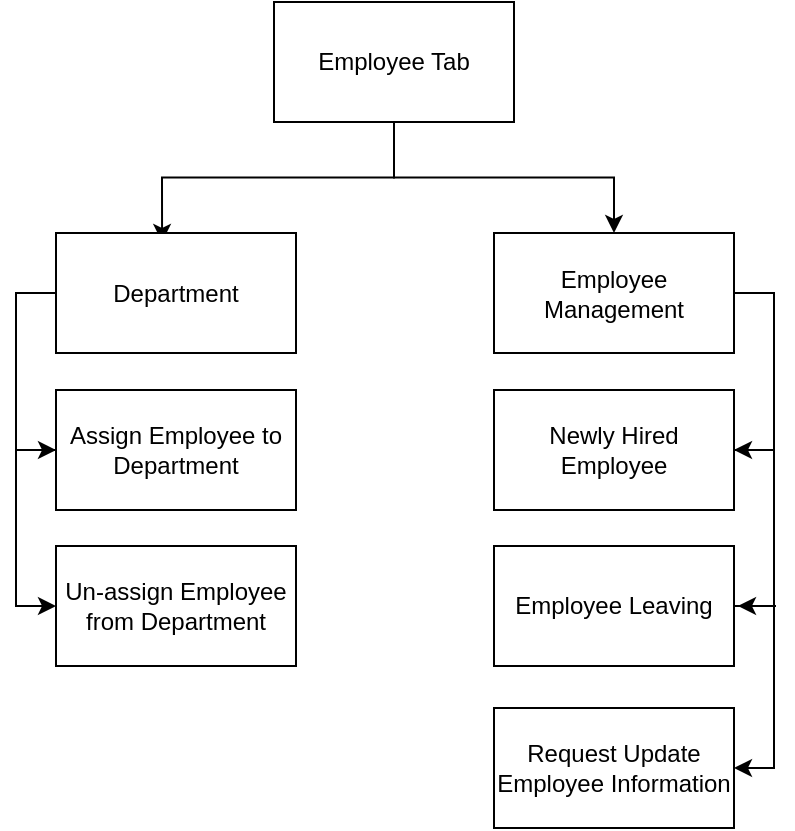 <mxfile version="12.3.2" type="device" pages="1"><diagram id="CzQbxofmVRt_8BXUxn0i" name="Page-1"><mxGraphModel dx="846" dy="494" grid="0" gridSize="10" guides="1" tooltips="1" connect="1" arrows="1" fold="1" page="1" pageScale="1" pageWidth="850" pageHeight="1100" math="0" shadow="0"><root><mxCell id="0"/><mxCell id="1" parent="0"/><mxCell id="nsee_SdFIiUHv1JzoeEc-11" style="edgeStyle=orthogonalEdgeStyle;rounded=0;orthogonalLoop=1;jettySize=auto;html=1;exitX=0.5;exitY=1;exitDx=0;exitDy=0;entryX=0.442;entryY=0.075;entryDx=0;entryDy=0;entryPerimeter=0;" parent="1" source="nsee_SdFIiUHv1JzoeEc-1" target="nsee_SdFIiUHv1JzoeEc-2" edge="1"><mxGeometry relative="1" as="geometry"/></mxCell><mxCell id="nsee_SdFIiUHv1JzoeEc-12" style="edgeStyle=orthogonalEdgeStyle;rounded=0;orthogonalLoop=1;jettySize=auto;html=1;" parent="1" source="nsee_SdFIiUHv1JzoeEc-1" target="nsee_SdFIiUHv1JzoeEc-3" edge="1"><mxGeometry relative="1" as="geometry"/></mxCell><mxCell id="nsee_SdFIiUHv1JzoeEc-1" value="Employee Tab" style="rounded=0;whiteSpace=wrap;html=1;" parent="1" vertex="1"><mxGeometry x="375" y="86" width="120" height="60" as="geometry"/></mxCell><mxCell id="nsee_SdFIiUHv1JzoeEc-19" style="edgeStyle=orthogonalEdgeStyle;rounded=0;orthogonalLoop=1;jettySize=auto;html=1;exitX=0;exitY=0.5;exitDx=0;exitDy=0;entryX=0;entryY=0.5;entryDx=0;entryDy=0;" parent="1" source="nsee_SdFIiUHv1JzoeEc-2" target="nsee_SdFIiUHv1JzoeEc-4" edge="1"><mxGeometry relative="1" as="geometry"/></mxCell><mxCell id="nsee_SdFIiUHv1JzoeEc-2" value="Department" style="rounded=0;whiteSpace=wrap;html=1;" parent="1" vertex="1"><mxGeometry x="266" y="201.5" width="120" height="60" as="geometry"/></mxCell><mxCell id="nsee_SdFIiUHv1JzoeEc-16" style="edgeStyle=orthogonalEdgeStyle;rounded=0;orthogonalLoop=1;jettySize=auto;html=1;exitX=1;exitY=0.5;exitDx=0;exitDy=0;entryX=1;entryY=0.5;entryDx=0;entryDy=0;" parent="1" source="nsee_SdFIiUHv1JzoeEc-3" target="nsee_SdFIiUHv1JzoeEc-10" edge="1"><mxGeometry relative="1" as="geometry"/></mxCell><mxCell id="nsee_SdFIiUHv1JzoeEc-3" value="Employee Management" style="rounded=0;whiteSpace=wrap;html=1;" parent="1" vertex="1"><mxGeometry x="485" y="201.5" width="120" height="60" as="geometry"/></mxCell><mxCell id="nsee_SdFIiUHv1JzoeEc-20" style="edgeStyle=orthogonalEdgeStyle;rounded=0;orthogonalLoop=1;jettySize=auto;html=1;entryX=0;entryY=0.5;entryDx=0;entryDy=0;" parent="1" source="nsee_SdFIiUHv1JzoeEc-4" target="nsee_SdFIiUHv1JzoeEc-5" edge="1"><mxGeometry relative="1" as="geometry"><Array as="points"><mxPoint x="246" y="310"/><mxPoint x="246" y="388"/></Array></mxGeometry></mxCell><mxCell id="nsee_SdFIiUHv1JzoeEc-4" value="Assign Employee to Department" style="rounded=0;whiteSpace=wrap;html=1;" parent="1" vertex="1"><mxGeometry x="266" y="280" width="120" height="60" as="geometry"/></mxCell><mxCell id="nsee_SdFIiUHv1JzoeEc-5" value="Un-assign Employee from Department" style="rounded=0;whiteSpace=wrap;html=1;" parent="1" vertex="1"><mxGeometry x="266" y="358" width="120" height="60" as="geometry"/></mxCell><mxCell id="nsee_SdFIiUHv1JzoeEc-8" value="Newly Hired Employee" style="rounded=0;whiteSpace=wrap;html=1;" parent="1" vertex="1"><mxGeometry x="485" y="280" width="120" height="60" as="geometry"/></mxCell><mxCell id="nsee_SdFIiUHv1JzoeEc-18" style="edgeStyle=orthogonalEdgeStyle;rounded=0;orthogonalLoop=1;jettySize=auto;html=1;" parent="1" source="nsee_SdFIiUHv1JzoeEc-9" edge="1"><mxGeometry relative="1" as="geometry"><mxPoint x="607" y="388" as="targetPoint"/><Array as="points"><mxPoint x="626" y="388"/><mxPoint x="626" y="388"/></Array></mxGeometry></mxCell><mxCell id="nsee_SdFIiUHv1JzoeEc-9" value="Employee Leaving" style="rounded=0;whiteSpace=wrap;html=1;" parent="1" vertex="1"><mxGeometry x="485" y="358" width="120" height="60" as="geometry"/></mxCell><mxCell id="nsee_SdFIiUHv1JzoeEc-10" value="Request Update Employee Information" style="rounded=0;whiteSpace=wrap;html=1;" parent="1" vertex="1"><mxGeometry x="485" y="439" width="120" height="60" as="geometry"/></mxCell><mxCell id="nsee_SdFIiUHv1JzoeEc-17" style="edgeStyle=orthogonalEdgeStyle;rounded=0;orthogonalLoop=1;jettySize=auto;html=1;entryX=1;entryY=0.5;entryDx=0;entryDy=0;" parent="1" source="nsee_SdFIiUHv1JzoeEc-8" target="nsee_SdFIiUHv1JzoeEc-8" edge="1"><mxGeometry relative="1" as="geometry"><Array as="points"><mxPoint x="625" y="310"/><mxPoint x="625" y="310"/></Array></mxGeometry></mxCell></root></mxGraphModel></diagram></mxfile>